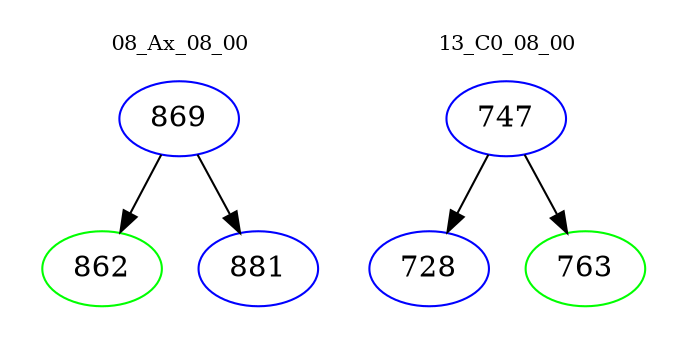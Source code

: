 digraph{
subgraph cluster_0 {
color = white
label = "08_Ax_08_00";
fontsize=10;
T0_869 [label="869", color="blue"]
T0_869 -> T0_862 [color="black"]
T0_862 [label="862", color="green"]
T0_869 -> T0_881 [color="black"]
T0_881 [label="881", color="blue"]
}
subgraph cluster_1 {
color = white
label = "13_C0_08_00";
fontsize=10;
T1_747 [label="747", color="blue"]
T1_747 -> T1_728 [color="black"]
T1_728 [label="728", color="blue"]
T1_747 -> T1_763 [color="black"]
T1_763 [label="763", color="green"]
}
}
